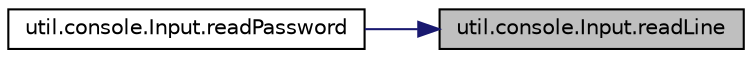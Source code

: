 digraph "util.console.Input.readLine"
{
 // LATEX_PDF_SIZE
  edge [fontname="Helvetica",fontsize="10",labelfontname="Helvetica",labelfontsize="10"];
  node [fontname="Helvetica",fontsize="10",shape=record];
  rankdir="RL";
  Node1 [label="util.console.Input.readLine",height=0.2,width=0.4,color="black", fillcolor="grey75", style="filled", fontcolor="black",tooltip="Previa stampa di un messaggio, preleva dalla util.console o dal System.in, se non dovesse esserci una..."];
  Node1 -> Node2 [dir="back",color="midnightblue",fontsize="10",style="solid",fontname="Helvetica"];
  Node2 [label="util.console.Input.readPassword",height=0.2,width=0.4,color="black", fillcolor="white", style="filled",URL="$d3/de7/a00039_a5e556ac9622c09e01327002f80ae45f9.html#a5e556ac9622c09e01327002f80ae45f9",tooltip="Previa stampa del messaggio : \"password: \" Permette l' immissione da util.console di una password com..."];
}
